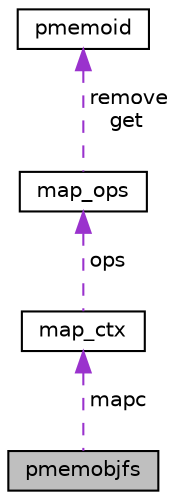 digraph "pmemobjfs"
{
  edge [fontname="Helvetica",fontsize="10",labelfontname="Helvetica",labelfontsize="10"];
  node [fontname="Helvetica",fontsize="10",shape=record];
  Node1 [label="pmemobjfs",height=0.2,width=0.4,color="black", fillcolor="grey75", style="filled", fontcolor="black"];
  Node2 -> Node1 [dir="back",color="darkorchid3",fontsize="10",style="dashed",label=" mapc" ,fontname="Helvetica"];
  Node2 [label="map_ctx",height=0.2,width=0.4,color="black", fillcolor="white", style="filled",URL="$structmap__ctx.html"];
  Node3 -> Node2 [dir="back",color="darkorchid3",fontsize="10",style="dashed",label=" ops" ,fontname="Helvetica"];
  Node3 [label="map_ops",height=0.2,width=0.4,color="black", fillcolor="white", style="filled",URL="$structmap__ops.html"];
  Node4 -> Node3 [dir="back",color="darkorchid3",fontsize="10",style="dashed",label=" remove\nget" ,fontname="Helvetica"];
  Node4 [label="pmemoid",height=0.2,width=0.4,color="black", fillcolor="white", style="filled",URL="$structpmemoid.html"];
}
